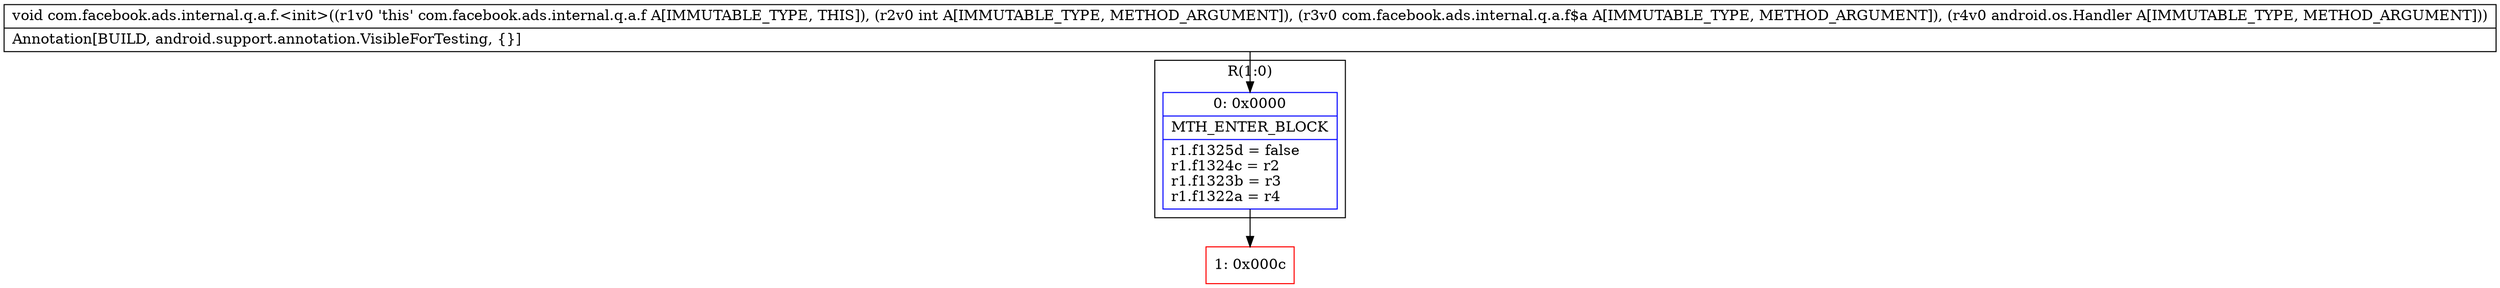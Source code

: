 digraph "CFG forcom.facebook.ads.internal.q.a.f.\<init\>(ILcom\/facebook\/ads\/internal\/q\/a\/f$a;Landroid\/os\/Handler;)V" {
subgraph cluster_Region_32901009 {
label = "R(1:0)";
node [shape=record,color=blue];
Node_0 [shape=record,label="{0\:\ 0x0000|MTH_ENTER_BLOCK\l|r1.f1325d = false\lr1.f1324c = r2\lr1.f1323b = r3\lr1.f1322a = r4\l}"];
}
Node_1 [shape=record,color=red,label="{1\:\ 0x000c}"];
MethodNode[shape=record,label="{void com.facebook.ads.internal.q.a.f.\<init\>((r1v0 'this' com.facebook.ads.internal.q.a.f A[IMMUTABLE_TYPE, THIS]), (r2v0 int A[IMMUTABLE_TYPE, METHOD_ARGUMENT]), (r3v0 com.facebook.ads.internal.q.a.f$a A[IMMUTABLE_TYPE, METHOD_ARGUMENT]), (r4v0 android.os.Handler A[IMMUTABLE_TYPE, METHOD_ARGUMENT]))  | Annotation[BUILD, android.support.annotation.VisibleForTesting, \{\}]\l}"];
MethodNode -> Node_0;
Node_0 -> Node_1;
}

